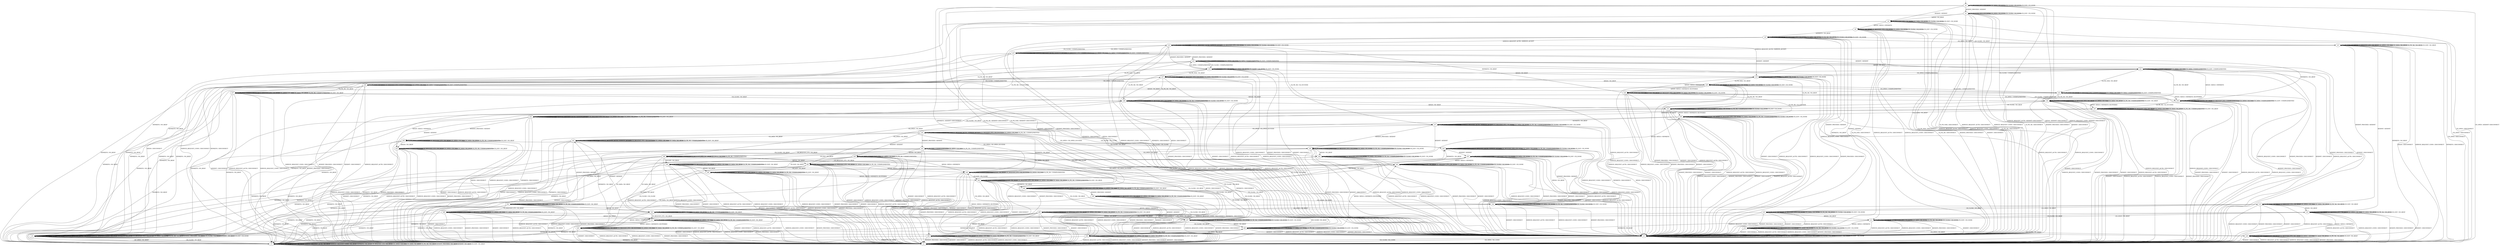 digraph G {
s0 [label="s0"];
s0 -> s3[label="UA_PK_NOK / KEXINIT+DISCONNECT "];
s0 -> s3[label="KEX30 / KEXINIT+DISCONNECT "];
s0 -> s3[label="SERVICE_REQUEST_AUTH / KEXINIT+DISCONNECT "];
s0 -> s3[label="SERVICE_REQUEST_CONN / KEXINIT+DISCONNECT "];
s0 -> s3[label="NEWKEYS / KEXINIT+DISCONNECT "];
s0 -> s0[label="CH_REQUEST_PTY / CH_NONE "];
s0 -> s1[label="CH_OPEN / KEXINIT+DISCONNECT "];
s0 -> s0[label="CH_DATA / CH_NONE "];
s0 -> s3[label="UA_PK_OK / KEXINIT+DISCONNECT "];
s0 -> s2[label="KEXINIT_PROCEED / KEXINIT "];
s0 -> s0[label="CH_CLOSE / CH_NONE "];
s0 -> s4[label="KEXINIT / KEXINIT "];
s0 -> s0[label="CH_EOF / CH_NONE "];
s1 [label="s1"];
s1 -> s1[label="UA_PK_NOK / NO_CONN "];
s1 -> s1[label="KEX30 / NO_CONN "];
s1 -> s1[label="SERVICE_REQUEST_AUTH / NO_CONN "];
s1 -> s1[label="SERVICE_REQUEST_CONN / NO_CONN "];
s1 -> s1[label="NEWKEYS / NO_CONN "];
s1 -> s1[label="CH_REQUEST_PTY / NO_CONN "];
s1 -> s1[label="CH_OPEN / CH_MAX "];
s1 -> s1[label="CH_DATA / NO_CONN "];
s1 -> s1[label="UA_PK_OK / NO_CONN "];
s1 -> s1[label="KEXINIT_PROCEED / NO_CONN "];
s1 -> s3[label="CH_CLOSE / NO_CONN "];
s1 -> s1[label="KEXINIT / NO_CONN "];
s1 -> s1[label="CH_EOF / NO_CONN "];
s2 [label="s2"];
s2 -> s3[label="UA_PK_NOK / DISCONNECT "];
s2 -> s4[label="KEX30 / NO_RESP "];
s2 -> s3[label="SERVICE_REQUEST_AUTH / DISCONNECT "];
s2 -> s3[label="SERVICE_REQUEST_CONN / DISCONNECT "];
s2 -> s5[label="NEWKEYS / NO_RESP "];
s2 -> s2[label="CH_REQUEST_PTY / CH_NONE "];
s2 -> s1[label="CH_OPEN / DISCONNECT "];
s2 -> s2[label="CH_DATA / CH_NONE "];
s2 -> s3[label="UA_PK_OK / DISCONNECT "];
s2 -> s3[label="KEXINIT_PROCEED / DISCONNECT "];
s2 -> s2[label="CH_CLOSE / CH_NONE "];
s2 -> s3[label="KEXINIT / DISCONNECT "];
s2 -> s2[label="CH_EOF / CH_NONE "];
s3 [label="s3"];
s3 -> s3[label="UA_PK_NOK / NO_CONN "];
s3 -> s3[label="KEX30 / NO_CONN "];
s3 -> s3[label="SERVICE_REQUEST_AUTH / NO_CONN "];
s3 -> s3[label="SERVICE_REQUEST_CONN / NO_CONN "];
s3 -> s3[label="NEWKEYS / NO_CONN "];
s3 -> s3[label="CH_REQUEST_PTY / CH_NONE "];
s3 -> s1[label="CH_OPEN / NO_CONN "];
s3 -> s3[label="CH_DATA / CH_NONE "];
s3 -> s3[label="UA_PK_OK / NO_CONN "];
s3 -> s3[label="KEXINIT_PROCEED / NO_CONN "];
s3 -> s3[label="CH_CLOSE / CH_NONE "];
s3 -> s3[label="KEXINIT / NO_CONN "];
s3 -> s3[label="CH_EOF / CH_NONE "];
s4 [label="s4"];
s4 -> s3[label="UA_PK_NOK / DISCONNECT "];
s4 -> s6[label="KEX30 / KEX31+NEWKEYS "];
s4 -> s3[label="SERVICE_REQUEST_AUTH / DISCONNECT "];
s4 -> s3[label="SERVICE_REQUEST_CONN / DISCONNECT "];
s4 -> s5[label="NEWKEYS / NO_RESP "];
s4 -> s4[label="CH_REQUEST_PTY / CH_NONE "];
s4 -> s1[label="CH_OPEN / DISCONNECT "];
s4 -> s4[label="CH_DATA / CH_NONE "];
s4 -> s3[label="UA_PK_OK / DISCONNECT "];
s4 -> s3[label="KEXINIT_PROCEED / DISCONNECT "];
s4 -> s4[label="CH_CLOSE / CH_NONE "];
s4 -> s3[label="KEXINIT / DISCONNECT "];
s4 -> s4[label="CH_EOF / CH_NONE "];
s5 [label="s5"];
s5 -> s5[label="UA_PK_NOK / NO_RESP "];
s5 -> s5[label="KEX30 / NO_RESP "];
s5 -> s5[label="SERVICE_REQUEST_AUTH / NO_RESP "];
s5 -> s5[label="SERVICE_REQUEST_CONN / NO_RESP "];
s5 -> s5[label="NEWKEYS / NO_RESP "];
s5 -> s5[label="CH_REQUEST_PTY / CH_NONE "];
s5 -> s7[label="CH_OPEN / NO_RESP "];
s5 -> s5[label="CH_DATA / CH_NONE "];
s5 -> s5[label="UA_PK_OK / NO_RESP "];
s5 -> s5[label="KEXINIT_PROCEED / NO_RESP "];
s5 -> s5[label="CH_CLOSE / CH_NONE "];
s5 -> s5[label="KEXINIT / NO_RESP "];
s5 -> s5[label="CH_EOF / CH_NONE "];
s6 [label="s6"];
s6 -> s3[label="UA_PK_NOK / DISCONNECT "];
s6 -> s6[label="KEX30 / NO_RESP "];
s6 -> s3[label="SERVICE_REQUEST_AUTH / DISCONNECT "];
s6 -> s3[label="SERVICE_REQUEST_CONN / DISCONNECT "];
s6 -> s8[label="NEWKEYS / NO_RESP "];
s6 -> s6[label="CH_REQUEST_PTY / CH_NONE "];
s6 -> s1[label="CH_OPEN / DISCONNECT "];
s6 -> s6[label="CH_DATA / CH_NONE "];
s6 -> s3[label="UA_PK_OK / DISCONNECT "];
s6 -> s3[label="KEXINIT_PROCEED / DISCONNECT "];
s6 -> s6[label="CH_CLOSE / CH_NONE "];
s6 -> s3[label="KEXINIT / DISCONNECT "];
s6 -> s6[label="CH_EOF / CH_NONE "];
s7 [label="s7"];
s7 -> s7[label="UA_PK_NOK / NO_RESP "];
s7 -> s7[label="KEX30 / NO_RESP "];
s7 -> s7[label="SERVICE_REQUEST_AUTH / NO_RESP "];
s7 -> s7[label="SERVICE_REQUEST_CONN / NO_RESP "];
s7 -> s7[label="NEWKEYS / NO_RESP "];
s7 -> s7[label="CH_REQUEST_PTY / NO_RESP "];
s7 -> s7[label="CH_OPEN / CH_MAX "];
s7 -> s7[label="CH_DATA / NO_RESP "];
s7 -> s7[label="UA_PK_OK / NO_RESP "];
s7 -> s7[label="KEXINIT_PROCEED / NO_RESP "];
s7 -> s5[label="CH_CLOSE / NO_RESP "];
s7 -> s7[label="KEXINIT / NO_RESP "];
s7 -> s7[label="CH_EOF / NO_RESP "];
s8 [label="s8"];
s8 -> s8[label="UA_PK_NOK / NO_RESP "];
s8 -> s3[label="KEX30 / DISCONNECT "];
s8 -> s12[label="SERVICE_REQUEST_AUTH / SERVICE_ACCEPT "];
s8 -> s3[label="SERVICE_REQUEST_CONN / DISCONNECT "];
s8 -> s3[label="NEWKEYS / DISCONNECT "];
s8 -> s8[label="CH_REQUEST_PTY / CH_NONE "];
s8 -> s9[label="CH_OPEN / NO_RESP "];
s8 -> s8[label="CH_DATA / CH_NONE "];
s8 -> s8[label="UA_PK_OK / NO_RESP "];
s8 -> s10[label="KEXINIT_PROCEED / KEXINIT "];
s8 -> s8[label="CH_CLOSE / CH_NONE "];
s8 -> s11[label="KEXINIT / KEXINIT "];
s8 -> s8[label="CH_EOF / CH_NONE "];
s9 [label="s9"];
s9 -> s9[label="UA_PK_NOK / NO_RESP "];
s9 -> s1[label="KEX30 / DISCONNECT "];
s9 -> s15[label="SERVICE_REQUEST_AUTH / SERVICE_ACCEPT "];
s9 -> s1[label="SERVICE_REQUEST_CONN / DISCONNECT "];
s9 -> s1[label="NEWKEYS / DISCONNECT "];
s9 -> s9[label="CH_REQUEST_PTY / NO_RESP "];
s9 -> s9[label="CH_OPEN / CH_MAX "];
s9 -> s9[label="CH_DATA / NO_RESP "];
s9 -> s9[label="UA_PK_OK / NO_RESP "];
s9 -> s13[label="KEXINIT_PROCEED / KEXINIT "];
s9 -> s8[label="CH_CLOSE / NO_RESP "];
s9 -> s14[label="KEXINIT / KEXINIT "];
s9 -> s9[label="CH_EOF / NO_RESP "];
s10 [label="s10"];
s10 -> s10[label="UA_PK_NOK / NO_RESP "];
s10 -> s11[label="KEX30 / NO_RESP "];
s10 -> s3[label="SERVICE_REQUEST_AUTH / DISCONNECT "];
s10 -> s3[label="SERVICE_REQUEST_CONN / DISCONNECT "];
s10 -> s5[label="NEWKEYS / NO_RESP "];
s10 -> s10[label="CH_REQUEST_PTY / CH_NONE "];
s10 -> s13[label="CH_OPEN / NO_RESP "];
s10 -> s10[label="CH_DATA / CH_NONE "];
s10 -> s10[label="UA_PK_OK / NO_RESP "];
s10 -> s3[label="KEXINIT_PROCEED / DISCONNECT "];
s10 -> s10[label="CH_CLOSE / CH_NONE "];
s10 -> s3[label="KEXINIT / DISCONNECT "];
s10 -> s10[label="CH_EOF / CH_NONE "];
s11 [label="s11"];
s11 -> s11[label="UA_PK_NOK / NO_RESP "];
s11 -> s16[label="KEX30 / KEX31+NEWKEYS "];
s11 -> s3[label="SERVICE_REQUEST_AUTH / DISCONNECT "];
s11 -> s3[label="SERVICE_REQUEST_CONN / DISCONNECT "];
s11 -> s5[label="NEWKEYS / NO_RESP "];
s11 -> s11[label="CH_REQUEST_PTY / CH_NONE "];
s11 -> s14[label="CH_OPEN / NO_RESP "];
s11 -> s11[label="CH_DATA / CH_NONE "];
s11 -> s11[label="UA_PK_OK / NO_RESP "];
s11 -> s3[label="KEXINIT_PROCEED / DISCONNECT "];
s11 -> s11[label="CH_CLOSE / CH_NONE "];
s11 -> s3[label="KEXINIT / DISCONNECT "];
s11 -> s11[label="CH_EOF / CH_NONE "];
s12 [label="s12"];
s12 -> s12[label="UA_PK_NOK / UA_FAILURE "];
s12 -> s3[label="KEX30 / DISCONNECT "];
s12 -> s12[label="SERVICE_REQUEST_AUTH / SERVICE_ACCEPT "];
s12 -> s3[label="SERVICE_REQUEST_CONN / DISCONNECT "];
s12 -> s3[label="NEWKEYS / DISCONNECT "];
s12 -> s12[label="CH_REQUEST_PTY / CH_NONE "];
s12 -> s15[label="CH_OPEN / UNIMPLEMENTED "];
s12 -> s12[label="CH_DATA / CH_NONE "];
s12 -> s17[label="UA_PK_OK / UA_SUCCESS "];
s12 -> s18[label="KEXINIT_PROCEED / KEXINIT "];
s12 -> s12[label="CH_CLOSE / CH_NONE "];
s12 -> s19[label="KEXINIT / KEXINIT "];
s12 -> s12[label="CH_EOF / CH_NONE "];
s13 [label="s13"];
s13 -> s13[label="UA_PK_NOK / NO_RESP "];
s13 -> s14[label="KEX30 / NO_RESP "];
s13 -> s1[label="SERVICE_REQUEST_AUTH / DISCONNECT "];
s13 -> s1[label="SERVICE_REQUEST_CONN / DISCONNECT "];
s13 -> s7[label="NEWKEYS / NO_RESP "];
s13 -> s13[label="CH_REQUEST_PTY / NO_RESP "];
s13 -> s13[label="CH_OPEN / CH_MAX "];
s13 -> s13[label="CH_DATA / NO_RESP "];
s13 -> s13[label="UA_PK_OK / NO_RESP "];
s13 -> s1[label="KEXINIT_PROCEED / DISCONNECT "];
s13 -> s10[label="CH_CLOSE / NO_RESP "];
s13 -> s1[label="KEXINIT / DISCONNECT "];
s13 -> s13[label="CH_EOF / NO_RESP "];
s14 [label="s14"];
s14 -> s14[label="UA_PK_NOK / NO_RESP "];
s14 -> s20[label="KEX30 / KEX31+NEWKEYS "];
s14 -> s1[label="SERVICE_REQUEST_AUTH / DISCONNECT "];
s14 -> s1[label="SERVICE_REQUEST_CONN / DISCONNECT "];
s14 -> s7[label="NEWKEYS / NO_RESP "];
s14 -> s14[label="CH_REQUEST_PTY / NO_RESP "];
s14 -> s14[label="CH_OPEN / CH_MAX "];
s14 -> s14[label="CH_DATA / NO_RESP "];
s14 -> s14[label="UA_PK_OK / NO_RESP "];
s14 -> s1[label="KEXINIT_PROCEED / DISCONNECT "];
s14 -> s11[label="CH_CLOSE / NO_RESP "];
s14 -> s1[label="KEXINIT / DISCONNECT "];
s14 -> s14[label="CH_EOF / NO_RESP "];
s15 [label="s15"];
s15 -> s15[label="UA_PK_NOK / UA_FAILURE "];
s15 -> s1[label="KEX30 / DISCONNECT "];
s15 -> s15[label="SERVICE_REQUEST_AUTH / SERVICE_ACCEPT "];
s15 -> s1[label="SERVICE_REQUEST_CONN / DISCONNECT "];
s15 -> s1[label="NEWKEYS / DISCONNECT "];
s15 -> s15[label="CH_REQUEST_PTY / UNIMPLEMENTED "];
s15 -> s15[label="CH_OPEN / CH_MAX "];
s15 -> s15[label="CH_DATA / UNIMPLEMENTED "];
s15 -> s22[label="UA_PK_OK / UA_SUCCESS "];
s15 -> s23[label="KEXINIT_PROCEED / KEXINIT "];
s15 -> s12[label="CH_CLOSE / UNIMPLEMENTED "];
s15 -> s21[label="KEXINIT / KEXINIT "];
s15 -> s15[label="CH_EOF / UNIMPLEMENTED "];
s16 [label="s16"];
s16 -> s16[label="UA_PK_NOK / NO_RESP "];
s16 -> s16[label="KEX30 / NO_RESP "];
s16 -> s3[label="SERVICE_REQUEST_AUTH / DISCONNECT "];
s16 -> s3[label="SERVICE_REQUEST_CONN / DISCONNECT "];
s16 -> s8[label="NEWKEYS / NO_RESP "];
s16 -> s16[label="CH_REQUEST_PTY / CH_NONE "];
s16 -> s20[label="CH_OPEN / NO_RESP "];
s16 -> s16[label="CH_DATA / CH_NONE "];
s16 -> s16[label="UA_PK_OK / NO_RESP "];
s16 -> s3[label="KEXINIT_PROCEED / DISCONNECT "];
s16 -> s16[label="CH_CLOSE / CH_NONE "];
s16 -> s3[label="KEXINIT / DISCONNECT "];
s16 -> s16[label="CH_EOF / CH_NONE "];
s17 [label="s17"];
s17 -> s17[label="UA_PK_NOK / UNIMPLEMENTED "];
s17 -> s3[label="KEX30 / DISCONNECT "];
s17 -> s17[label="SERVICE_REQUEST_AUTH / SERVICE_ACCEPT "];
s17 -> s3[label="SERVICE_REQUEST_CONN / DISCONNECT "];
s17 -> s3[label="NEWKEYS / DISCONNECT "];
s17 -> s17[label="CH_REQUEST_PTY / CH_NONE "];
s17 -> s25[label="CH_OPEN / CH_OPEN_SUCCESS "];
s17 -> s17[label="CH_DATA / CH_NONE "];
s17 -> s17[label="UA_PK_OK / UNIMPLEMENTED "];
s17 -> s26[label="KEXINIT_PROCEED / KEXINIT "];
s17 -> s17[label="CH_CLOSE / CH_NONE "];
s17 -> s24[label="KEXINIT / KEXINIT "];
s17 -> s17[label="CH_EOF / CH_NONE "];
s18 [label="s18"];
s18 -> s27[label="UA_PK_NOK / NO_RESP "];
s18 -> s19[label="KEX30 / NO_RESP "];
s18 -> s3[label="SERVICE_REQUEST_AUTH / DISCONNECT "];
s18 -> s3[label="SERVICE_REQUEST_CONN / DISCONNECT "];
s18 -> s5[label="NEWKEYS / NO_RESP "];
s18 -> s18[label="CH_REQUEST_PTY / CH_NONE "];
s18 -> s23[label="CH_OPEN / UNIMPLEMENTED "];
s18 -> s18[label="CH_DATA / CH_NONE "];
s18 -> s28[label="UA_PK_OK / NO_RESP "];
s18 -> s3[label="KEXINIT_PROCEED / DISCONNECT "];
s18 -> s18[label="CH_CLOSE / CH_NONE "];
s18 -> s3[label="KEXINIT / DISCONNECT "];
s18 -> s18[label="CH_EOF / CH_NONE "];
s19 [label="s19"];
s19 -> s29[label="UA_PK_NOK / NO_RESP "];
s19 -> s30[label="KEX30 / KEX31+NEWKEYS "];
s19 -> s3[label="SERVICE_REQUEST_AUTH / DISCONNECT "];
s19 -> s3[label="SERVICE_REQUEST_CONN / DISCONNECT "];
s19 -> s5[label="NEWKEYS / NO_RESP "];
s19 -> s19[label="CH_REQUEST_PTY / CH_NONE "];
s19 -> s21[label="CH_OPEN / UNIMPLEMENTED "];
s19 -> s19[label="CH_DATA / CH_NONE "];
s19 -> s31[label="UA_PK_OK / NO_RESP "];
s19 -> s3[label="KEXINIT_PROCEED / DISCONNECT "];
s19 -> s19[label="CH_CLOSE / CH_NONE "];
s19 -> s3[label="KEXINIT / DISCONNECT "];
s19 -> s19[label="CH_EOF / CH_NONE "];
s20 [label="s20"];
s20 -> s20[label="UA_PK_NOK / NO_RESP "];
s20 -> s20[label="KEX30 / NO_RESP "];
s20 -> s1[label="SERVICE_REQUEST_AUTH / DISCONNECT "];
s20 -> s1[label="SERVICE_REQUEST_CONN / DISCONNECT "];
s20 -> s9[label="NEWKEYS / NO_RESP "];
s20 -> s20[label="CH_REQUEST_PTY / NO_RESP "];
s20 -> s20[label="CH_OPEN / CH_MAX "];
s20 -> s20[label="CH_DATA / NO_RESP "];
s20 -> s20[label="UA_PK_OK / NO_RESP "];
s20 -> s1[label="KEXINIT_PROCEED / DISCONNECT "];
s20 -> s16[label="CH_CLOSE / NO_RESP "];
s20 -> s1[label="KEXINIT / DISCONNECT "];
s20 -> s20[label="CH_EOF / NO_RESP "];
s21 [label="s21"];
s21 -> s33[label="UA_PK_NOK / NO_RESP "];
s21 -> s34[label="KEX30 / KEX31+NEWKEYS "];
s21 -> s1[label="SERVICE_REQUEST_AUTH / DISCONNECT "];
s21 -> s1[label="SERVICE_REQUEST_CONN / DISCONNECT "];
s21 -> s7[label="NEWKEYS / NO_RESP "];
s21 -> s21[label="CH_REQUEST_PTY / UNIMPLEMENTED "];
s21 -> s21[label="CH_OPEN / CH_MAX "];
s21 -> s21[label="CH_DATA / UNIMPLEMENTED "];
s21 -> s32[label="UA_PK_OK / NO_RESP "];
s21 -> s1[label="KEXINIT_PROCEED / DISCONNECT "];
s21 -> s19[label="CH_CLOSE / UNIMPLEMENTED "];
s21 -> s1[label="KEXINIT / DISCONNECT "];
s21 -> s21[label="CH_EOF / UNIMPLEMENTED "];
s22 [label="s22"];
s22 -> s22[label="UA_PK_NOK / UNIMPLEMENTED "];
s22 -> s1[label="KEX30 / DISCONNECT "];
s22 -> s22[label="SERVICE_REQUEST_AUTH / SERVICE_ACCEPT "];
s22 -> s1[label="SERVICE_REQUEST_CONN / DISCONNECT "];
s22 -> s1[label="NEWKEYS / DISCONNECT "];
s22 -> s22[label="CH_REQUEST_PTY / NO_RESP "];
s22 -> s22[label="CH_OPEN / CH_MAX "];
s22 -> s22[label="CH_DATA / NO_RESP "];
s22 -> s22[label="UA_PK_OK / UNIMPLEMENTED "];
s22 -> s36[label="KEXINIT_PROCEED / KEXINIT "];
s22 -> s17[label="CH_CLOSE / NO_RESP "];
s22 -> s35[label="KEXINIT / KEXINIT "];
s22 -> s22[label="CH_EOF / NO_RESP "];
s23 [label="s23"];
s23 -> s38[label="UA_PK_NOK / NO_RESP "];
s23 -> s21[label="KEX30 / NO_RESP "];
s23 -> s1[label="SERVICE_REQUEST_AUTH / DISCONNECT "];
s23 -> s1[label="SERVICE_REQUEST_CONN / DISCONNECT "];
s23 -> s7[label="NEWKEYS / NO_RESP "];
s23 -> s23[label="CH_REQUEST_PTY / UNIMPLEMENTED "];
s23 -> s23[label="CH_OPEN / CH_MAX "];
s23 -> s23[label="CH_DATA / UNIMPLEMENTED "];
s23 -> s37[label="UA_PK_OK / NO_RESP "];
s23 -> s1[label="KEXINIT_PROCEED / DISCONNECT "];
s23 -> s18[label="CH_CLOSE / UNIMPLEMENTED "];
s23 -> s1[label="KEXINIT / DISCONNECT "];
s23 -> s23[label="CH_EOF / UNIMPLEMENTED "];
s24 [label="s24"];
s24 -> s24[label="UA_PK_NOK / UNIMPLEMENTED "];
s24 -> s39[label="KEX30 / KEX31+NEWKEYS "];
s24 -> s3[label="SERVICE_REQUEST_AUTH / DISCONNECT "];
s24 -> s3[label="SERVICE_REQUEST_CONN / DISCONNECT "];
s24 -> s5[label="NEWKEYS / NO_RESP "];
s24 -> s24[label="CH_REQUEST_PTY / CH_NONE "];
s24 -> s40[label="CH_OPEN / NO_RESP "];
s24 -> s24[label="CH_DATA / CH_NONE "];
s24 -> s24[label="UA_PK_OK / UNIMPLEMENTED "];
s24 -> s3[label="KEXINIT_PROCEED / DISCONNECT "];
s24 -> s24[label="CH_CLOSE / CH_NONE "];
s24 -> s3[label="KEXINIT / DISCONNECT "];
s24 -> s24[label="CH_EOF / CH_NONE "];
s25 [label="s25"];
s25 -> s25[label="UA_PK_NOK / UNIMPLEMENTED "];
s25 -> s1[label="KEX30 / DISCONNECT "];
s25 -> s25[label="SERVICE_REQUEST_AUTH / SERVICE_ACCEPT "];
s25 -> s1[label="SERVICE_REQUEST_CONN / DISCONNECT "];
s25 -> s1[label="NEWKEYS / DISCONNECT "];
s25 -> s25[label="CH_REQUEST_PTY / CH_SUCCESS "];
s25 -> s25[label="CH_OPEN / CH_MAX "];
s25 -> s41[label="CH_DATA / NO_RESP "];
s25 -> s25[label="UA_PK_OK / UNIMPLEMENTED "];
s25 -> s43[label="KEXINIT_PROCEED / KEXINIT "];
s25 -> s42[label="CH_CLOSE / CH_CLOSE "];
s25 -> s45[label="KEXINIT / KEXINIT "];
s25 -> s44[label="CH_EOF / CH_CLOSE "];
s26 [label="s26"];
s26 -> s26[label="UA_PK_NOK / UNIMPLEMENTED "];
s26 -> s24[label="KEX30 / NO_RESP "];
s26 -> s3[label="SERVICE_REQUEST_AUTH / DISCONNECT "];
s26 -> s3[label="SERVICE_REQUEST_CONN / DISCONNECT "];
s26 -> s5[label="NEWKEYS / NO_RESP "];
s26 -> s26[label="CH_REQUEST_PTY / CH_NONE "];
s26 -> s46[label="CH_OPEN / NO_RESP "];
s26 -> s26[label="CH_DATA / CH_NONE "];
s26 -> s26[label="UA_PK_OK / UNIMPLEMENTED "];
s26 -> s3[label="KEXINIT_PROCEED / DISCONNECT "];
s26 -> s26[label="CH_CLOSE / CH_NONE "];
s26 -> s3[label="KEXINIT / DISCONNECT "];
s26 -> s26[label="CH_EOF / CH_NONE "];
s27 [label="s27"];
s27 -> s27[label="UA_PK_NOK / NO_RESP "];
s27 -> s29[label="KEX30 / NO_RESP "];
s27 -> s3[label="SERVICE_REQUEST_AUTH / DISCONNECT "];
s27 -> s3[label="SERVICE_REQUEST_CONN / DISCONNECT "];
s27 -> s5[label="NEWKEYS / NO_RESP "];
s27 -> s27[label="CH_REQUEST_PTY / CH_NONE "];
s27 -> s38[label="CH_OPEN / UNIMPLEMENTED "];
s27 -> s27[label="CH_DATA / CH_NONE "];
s27 -> s28[label="UA_PK_OK / NO_RESP "];
s27 -> s3[label="KEXINIT_PROCEED / DISCONNECT "];
s27 -> s27[label="CH_CLOSE / CH_NONE "];
s27 -> s3[label="KEXINIT / DISCONNECT "];
s27 -> s27[label="CH_EOF / CH_NONE "];
s28 [label="s28"];
s28 -> s28[label="UA_PK_NOK / UNIMPLEMENTED "];
s28 -> s31[label="KEX30 / NO_RESP "];
s28 -> s3[label="SERVICE_REQUEST_AUTH / DISCONNECT "];
s28 -> s3[label="SERVICE_REQUEST_CONN / DISCONNECT "];
s28 -> s5[label="NEWKEYS / NO_RESP "];
s28 -> s28[label="CH_REQUEST_PTY / CH_NONE "];
s28 -> s46[label="CH_OPEN / NO_RESP "];
s28 -> s28[label="CH_DATA / CH_NONE "];
s28 -> s28[label="UA_PK_OK / UNIMPLEMENTED "];
s28 -> s3[label="KEXINIT_PROCEED / DISCONNECT "];
s28 -> s28[label="CH_CLOSE / CH_NONE "];
s28 -> s3[label="KEXINIT / DISCONNECT "];
s28 -> s28[label="CH_EOF / CH_NONE "];
s29 [label="s29"];
s29 -> s29[label="UA_PK_NOK / NO_RESP "];
s29 -> s30[label="KEX30 / KEX31+NEWKEYS+BUFFERED "];
s29 -> s3[label="SERVICE_REQUEST_AUTH / DISCONNECT "];
s29 -> s3[label="SERVICE_REQUEST_CONN / DISCONNECT "];
s29 -> s5[label="NEWKEYS / NO_RESP "];
s29 -> s29[label="CH_REQUEST_PTY / CH_NONE "];
s29 -> s33[label="CH_OPEN / UNIMPLEMENTED "];
s29 -> s29[label="CH_DATA / CH_NONE "];
s29 -> s31[label="UA_PK_OK / NO_RESP "];
s29 -> s3[label="KEXINIT_PROCEED / DISCONNECT "];
s29 -> s29[label="CH_CLOSE / CH_NONE "];
s29 -> s3[label="KEXINIT / DISCONNECT "];
s29 -> s29[label="CH_EOF / CH_NONE "];
s30 [label="s30"];
s30 -> s30[label="UA_PK_NOK / UA_FAILURE "];
s30 -> s30[label="KEX30 / NO_RESP "];
s30 -> s3[label="SERVICE_REQUEST_AUTH / DISCONNECT "];
s30 -> s3[label="SERVICE_REQUEST_CONN / DISCONNECT "];
s30 -> s12[label="NEWKEYS / NO_RESP "];
s30 -> s30[label="CH_REQUEST_PTY / CH_NONE "];
s30 -> s34[label="CH_OPEN / UNIMPLEMENTED "];
s30 -> s30[label="CH_DATA / CH_NONE "];
s30 -> s39[label="UA_PK_OK / UA_SUCCESS "];
s30 -> s3[label="KEXINIT_PROCEED / DISCONNECT "];
s30 -> s30[label="CH_CLOSE / CH_NONE "];
s30 -> s3[label="KEXINIT / DISCONNECT "];
s30 -> s30[label="CH_EOF / CH_NONE "];
s31 [label="s31"];
s31 -> s31[label="UA_PK_NOK / UNIMPLEMENTED "];
s31 -> s39[label="KEX30 / KEX31+NEWKEYS+BUFFERED "];
s31 -> s3[label="SERVICE_REQUEST_AUTH / DISCONNECT "];
s31 -> s3[label="SERVICE_REQUEST_CONN / DISCONNECT "];
s31 -> s5[label="NEWKEYS / NO_RESP "];
s31 -> s31[label="CH_REQUEST_PTY / CH_NONE "];
s31 -> s40[label="CH_OPEN / NO_RESP "];
s31 -> s31[label="CH_DATA / CH_NONE "];
s31 -> s31[label="UA_PK_OK / UNIMPLEMENTED "];
s31 -> s3[label="KEXINIT_PROCEED / DISCONNECT "];
s31 -> s31[label="CH_CLOSE / CH_NONE "];
s31 -> s3[label="KEXINIT / DISCONNECT "];
s31 -> s31[label="CH_EOF / CH_NONE "];
s32 [label="s32"];
s32 -> s32[label="UA_PK_NOK / UNIMPLEMENTED "];
s32 -> s47[label="KEX30 / KEX31+NEWKEYS+BUFFERED "];
s32 -> s1[label="SERVICE_REQUEST_AUTH / DISCONNECT "];
s32 -> s1[label="SERVICE_REQUEST_CONN / DISCONNECT "];
s32 -> s7[label="NEWKEYS / NO_RESP "];
s32 -> s32[label="CH_REQUEST_PTY / NO_RESP "];
s32 -> s32[label="CH_OPEN / CH_MAX "];
s32 -> s32[label="CH_DATA / NO_RESP "];
s32 -> s32[label="UA_PK_OK / UNIMPLEMENTED "];
s32 -> s1[label="KEXINIT_PROCEED / DISCONNECT "];
s32 -> s31[label="CH_CLOSE / NO_RESP "];
s32 -> s1[label="KEXINIT / DISCONNECT "];
s32 -> s32[label="CH_EOF / NO_RESP "];
s33 [label="s33"];
s33 -> s33[label="UA_PK_NOK / NO_RESP "];
s33 -> s34[label="KEX30 / KEX31+NEWKEYS+BUFFERED "];
s33 -> s1[label="SERVICE_REQUEST_AUTH / DISCONNECT "];
s33 -> s1[label="SERVICE_REQUEST_CONN / DISCONNECT "];
s33 -> s7[label="NEWKEYS / NO_RESP "];
s33 -> s33[label="CH_REQUEST_PTY / UNIMPLEMENTED "];
s33 -> s33[label="CH_OPEN / CH_MAX "];
s33 -> s33[label="CH_DATA / UNIMPLEMENTED "];
s33 -> s32[label="UA_PK_OK / NO_RESP "];
s33 -> s1[label="KEXINIT_PROCEED / DISCONNECT "];
s33 -> s29[label="CH_CLOSE / UNIMPLEMENTED "];
s33 -> s1[label="KEXINIT / DISCONNECT "];
s33 -> s33[label="CH_EOF / UNIMPLEMENTED "];
s34 [label="s34"];
s34 -> s34[label="UA_PK_NOK / UA_FAILURE "];
s34 -> s34[label="KEX30 / NO_RESP "];
s34 -> s1[label="SERVICE_REQUEST_AUTH / DISCONNECT "];
s34 -> s1[label="SERVICE_REQUEST_CONN / DISCONNECT "];
s34 -> s15[label="NEWKEYS / NO_RESP "];
s34 -> s34[label="CH_REQUEST_PTY / UNIMPLEMENTED "];
s34 -> s34[label="CH_OPEN / CH_MAX "];
s34 -> s34[label="CH_DATA / UNIMPLEMENTED "];
s34 -> s47[label="UA_PK_OK / UA_SUCCESS "];
s34 -> s1[label="KEXINIT_PROCEED / DISCONNECT "];
s34 -> s30[label="CH_CLOSE / UNIMPLEMENTED "];
s34 -> s1[label="KEXINIT / DISCONNECT "];
s34 -> s34[label="CH_EOF / UNIMPLEMENTED "];
s35 [label="s35"];
s35 -> s35[label="UA_PK_NOK / UNIMPLEMENTED "];
s35 -> s47[label="KEX30 / KEX31+NEWKEYS "];
s35 -> s1[label="SERVICE_REQUEST_AUTH / DISCONNECT "];
s35 -> s1[label="SERVICE_REQUEST_CONN / DISCONNECT "];
s35 -> s7[label="NEWKEYS / NO_RESP "];
s35 -> s35[label="CH_REQUEST_PTY / NO_RESP "];
s35 -> s35[label="CH_OPEN / CH_MAX "];
s35 -> s35[label="CH_DATA / NO_RESP "];
s35 -> s35[label="UA_PK_OK / UNIMPLEMENTED "];
s35 -> s1[label="KEXINIT_PROCEED / DISCONNECT "];
s35 -> s24[label="CH_CLOSE / NO_RESP "];
s35 -> s1[label="KEXINIT / DISCONNECT "];
s35 -> s35[label="CH_EOF / NO_RESP "];
s36 [label="s36"];
s36 -> s36[label="UA_PK_NOK / UNIMPLEMENTED "];
s36 -> s35[label="KEX30 / NO_RESP "];
s36 -> s1[label="SERVICE_REQUEST_AUTH / DISCONNECT "];
s36 -> s1[label="SERVICE_REQUEST_CONN / DISCONNECT "];
s36 -> s7[label="NEWKEYS / NO_RESP "];
s36 -> s36[label="CH_REQUEST_PTY / NO_RESP "];
s36 -> s36[label="CH_OPEN / CH_MAX "];
s36 -> s36[label="CH_DATA / NO_RESP "];
s36 -> s36[label="UA_PK_OK / UNIMPLEMENTED "];
s36 -> s1[label="KEXINIT_PROCEED / DISCONNECT "];
s36 -> s26[label="CH_CLOSE / NO_RESP "];
s36 -> s1[label="KEXINIT / DISCONNECT "];
s36 -> s36[label="CH_EOF / NO_RESP "];
s37 [label="s37"];
s37 -> s37[label="UA_PK_NOK / UNIMPLEMENTED "];
s37 -> s32[label="KEX30 / NO_RESP "];
s37 -> s1[label="SERVICE_REQUEST_AUTH / DISCONNECT "];
s37 -> s1[label="SERVICE_REQUEST_CONN / DISCONNECT "];
s37 -> s7[label="NEWKEYS / NO_RESP "];
s37 -> s37[label="CH_REQUEST_PTY / NO_RESP "];
s37 -> s37[label="CH_OPEN / CH_MAX "];
s37 -> s37[label="CH_DATA / NO_RESP "];
s37 -> s37[label="UA_PK_OK / UNIMPLEMENTED "];
s37 -> s1[label="KEXINIT_PROCEED / DISCONNECT "];
s37 -> s28[label="CH_CLOSE / NO_RESP "];
s37 -> s1[label="KEXINIT / DISCONNECT "];
s37 -> s37[label="CH_EOF / NO_RESP "];
s38 [label="s38"];
s38 -> s38[label="UA_PK_NOK / NO_RESP "];
s38 -> s33[label="KEX30 / NO_RESP "];
s38 -> s1[label="SERVICE_REQUEST_AUTH / DISCONNECT "];
s38 -> s1[label="SERVICE_REQUEST_CONN / DISCONNECT "];
s38 -> s7[label="NEWKEYS / NO_RESP "];
s38 -> s38[label="CH_REQUEST_PTY / UNIMPLEMENTED "];
s38 -> s38[label="CH_OPEN / CH_MAX "];
s38 -> s38[label="CH_DATA / UNIMPLEMENTED "];
s38 -> s37[label="UA_PK_OK / NO_RESP "];
s38 -> s1[label="KEXINIT_PROCEED / DISCONNECT "];
s38 -> s27[label="CH_CLOSE / UNIMPLEMENTED "];
s38 -> s1[label="KEXINIT / DISCONNECT "];
s38 -> s38[label="CH_EOF / UNIMPLEMENTED "];
s39 [label="s39"];
s39 -> s39[label="UA_PK_NOK / UNIMPLEMENTED "];
s39 -> s39[label="KEX30 / NO_RESP "];
s39 -> s3[label="SERVICE_REQUEST_AUTH / DISCONNECT "];
s39 -> s3[label="SERVICE_REQUEST_CONN / DISCONNECT "];
s39 -> s17[label="NEWKEYS / NO_RESP "];
s39 -> s39[label="CH_REQUEST_PTY / CH_NONE "];
s39 -> s48[label="CH_OPEN / CH_OPEN_SUCCESS "];
s39 -> s39[label="CH_DATA / CH_NONE "];
s39 -> s39[label="UA_PK_OK / UNIMPLEMENTED "];
s39 -> s3[label="KEXINIT_PROCEED / DISCONNECT "];
s39 -> s39[label="CH_CLOSE / CH_NONE "];
s39 -> s3[label="KEXINIT / DISCONNECT "];
s39 -> s39[label="CH_EOF / CH_NONE "];
s40 [label="s40"];
s40 -> s40[label="UA_PK_NOK / UNIMPLEMENTED "];
s40 -> s48[label="KEX30 / KEX31+NEWKEYS+BUFFERED "];
s40 -> s1[label="SERVICE_REQUEST_AUTH / DISCONNECT "];
s40 -> s1[label="SERVICE_REQUEST_CONN / DISCONNECT "];
s40 -> s7[label="NEWKEYS / NO_RESP "];
s40 -> s40[label="CH_REQUEST_PTY / NO_RESP "];
s40 -> s40[label="CH_OPEN / CH_MAX "];
s40 -> s51[label="CH_DATA / NO_RESP "];
s40 -> s40[label="UA_PK_OK / UNIMPLEMENTED "];
s40 -> s1[label="KEXINIT_PROCEED / DISCONNECT "];
s40 -> s49[label="CH_CLOSE / NO_RESP "];
s40 -> s1[label="KEXINIT / DISCONNECT "];
s40 -> s50[label="CH_EOF / NO_RESP "];
s41 [label="s41"];
s41 -> s41[label="UA_PK_NOK / UNIMPLEMENTED "];
s41 -> s1[label="KEX30 / DISCONNECT "];
s41 -> s41[label="SERVICE_REQUEST_AUTH / SERVICE_ACCEPT "];
s41 -> s1[label="SERVICE_REQUEST_CONN / DISCONNECT "];
s41 -> s1[label="NEWKEYS / DISCONNECT "];
s41 -> s41[label="CH_REQUEST_PTY / CH_SUCCESS "];
s41 -> s41[label="CH_OPEN / CH_MAX "];
s41 -> s41[label="CH_DATA / NO_RESP "];
s41 -> s41[label="UA_PK_OK / UNIMPLEMENTED "];
s41 -> s52[label="KEXINIT_PROCEED / KEXINIT "];
s41 -> s42[label="CH_CLOSE / CH_CLOSE "];
s41 -> s53[label="KEXINIT / KEXINIT "];
s41 -> s41[label="CH_EOF / NO_RESP "];
s42 [label="s42"];
s42 -> s42[label="UA_PK_NOK / UNIMPLEMENTED "];
s42 -> s3[label="KEX30 / DISCONNECT "];
s42 -> s42[label="SERVICE_REQUEST_AUTH / SERVICE_ACCEPT "];
s42 -> s3[label="SERVICE_REQUEST_CONN / DISCONNECT "];
s42 -> s3[label="NEWKEYS / DISCONNECT "];
s42 -> s42[label="CH_REQUEST_PTY / CH_NONE "];
s42 -> s25[label="CH_OPEN / CH_OPEN_SUCCESS "];
s42 -> s42[label="CH_DATA / CH_NONE "];
s42 -> s42[label="UA_PK_OK / UNIMPLEMENTED "];
s42 -> s54[label="KEXINIT_PROCEED / KEXINIT "];
s42 -> s42[label="CH_CLOSE / CH_NONE "];
s42 -> s55[label="KEXINIT / KEXINIT "];
s42 -> s42[label="CH_EOF / CH_NONE "];
s43 [label="s43"];
s43 -> s43[label="UA_PK_NOK / UNIMPLEMENTED "];
s43 -> s45[label="KEX30 / NO_RESP "];
s43 -> s1[label="SERVICE_REQUEST_AUTH / DISCONNECT "];
s43 -> s1[label="SERVICE_REQUEST_CONN / DISCONNECT "];
s43 -> s7[label="NEWKEYS / NO_RESP "];
s43 -> s46[label="CH_REQUEST_PTY / NO_RESP "];
s43 -> s43[label="CH_OPEN / CH_MAX "];
s43 -> s52[label="CH_DATA / NO_RESP "];
s43 -> s43[label="UA_PK_OK / UNIMPLEMENTED "];
s43 -> s1[label="KEXINIT_PROCEED / DISCONNECT "];
s43 -> s57[label="CH_CLOSE / NO_RESP "];
s43 -> s1[label="KEXINIT / DISCONNECT "];
s43 -> s56[label="CH_EOF / NO_RESP "];
s44 [label="s44"];
s44 -> s44[label="UA_PK_NOK / UNIMPLEMENTED "];
s44 -> s1[label="KEX30 / DISCONNECT "];
s44 -> s44[label="SERVICE_REQUEST_AUTH / SERVICE_ACCEPT "];
s44 -> s1[label="SERVICE_REQUEST_CONN / DISCONNECT "];
s44 -> s1[label="NEWKEYS / DISCONNECT "];
s44 -> s44[label="CH_REQUEST_PTY / NO_RESP "];
s44 -> s44[label="CH_OPEN / CH_MAX "];
s44 -> s44[label="CH_DATA / NO_RESP "];
s44 -> s44[label="UA_PK_OK / UNIMPLEMENTED "];
s44 -> s59[label="KEXINIT_PROCEED / KEXINIT "];
s44 -> s42[label="CH_CLOSE / NO_RESP "];
s44 -> s58[label="KEXINIT / KEXINIT "];
s44 -> s44[label="CH_EOF / NO_RESP "];
s45 [label="s45"];
s45 -> s45[label="UA_PK_NOK / UNIMPLEMENTED "];
s45 -> s48[label="KEX30 / KEX31+NEWKEYS "];
s45 -> s1[label="SERVICE_REQUEST_AUTH / DISCONNECT "];
s45 -> s1[label="SERVICE_REQUEST_CONN / DISCONNECT "];
s45 -> s7[label="NEWKEYS / NO_RESP "];
s45 -> s40[label="CH_REQUEST_PTY / NO_RESP "];
s45 -> s45[label="CH_OPEN / CH_MAX "];
s45 -> s53[label="CH_DATA / NO_RESP "];
s45 -> s45[label="UA_PK_OK / UNIMPLEMENTED "];
s45 -> s1[label="KEXINIT_PROCEED / DISCONNECT "];
s45 -> s49[label="CH_CLOSE / NO_RESP "];
s45 -> s1[label="KEXINIT / DISCONNECT "];
s45 -> s50[label="CH_EOF / NO_RESP "];
s46 [label="s46"];
s46 -> s46[label="UA_PK_NOK / UNIMPLEMENTED "];
s46 -> s40[label="KEX30 / NO_RESP "];
s46 -> s1[label="SERVICE_REQUEST_AUTH / DISCONNECT "];
s46 -> s1[label="SERVICE_REQUEST_CONN / DISCONNECT "];
s46 -> s7[label="NEWKEYS / NO_RESP "];
s46 -> s46[label="CH_REQUEST_PTY / NO_RESP "];
s46 -> s46[label="CH_OPEN / CH_MAX "];
s46 -> s60[label="CH_DATA / NO_RESP "];
s46 -> s46[label="UA_PK_OK / UNIMPLEMENTED "];
s46 -> s1[label="KEXINIT_PROCEED / DISCONNECT "];
s46 -> s57[label="CH_CLOSE / NO_RESP "];
s46 -> s1[label="KEXINIT / DISCONNECT "];
s46 -> s56[label="CH_EOF / NO_RESP "];
s47 [label="s47"];
s47 -> s47[label="UA_PK_NOK / UNIMPLEMENTED "];
s47 -> s47[label="KEX30 / NO_RESP "];
s47 -> s1[label="SERVICE_REQUEST_AUTH / DISCONNECT "];
s47 -> s1[label="SERVICE_REQUEST_CONN / DISCONNECT "];
s47 -> s22[label="NEWKEYS / NO_RESP "];
s47 -> s47[label="CH_REQUEST_PTY / NO_RESP "];
s47 -> s47[label="CH_OPEN / CH_MAX "];
s47 -> s47[label="CH_DATA / NO_RESP "];
s47 -> s47[label="UA_PK_OK / UNIMPLEMENTED "];
s47 -> s1[label="KEXINIT_PROCEED / DISCONNECT "];
s47 -> s39[label="CH_CLOSE / NO_RESP "];
s47 -> s1[label="KEXINIT / DISCONNECT "];
s47 -> s47[label="CH_EOF / NO_RESP "];
s48 [label="s48"];
s48 -> s48[label="UA_PK_NOK / UNIMPLEMENTED "];
s48 -> s48[label="KEX30 / NO_RESP "];
s48 -> s1[label="SERVICE_REQUEST_AUTH / DISCONNECT "];
s48 -> s1[label="SERVICE_REQUEST_CONN / DISCONNECT "];
s48 -> s25[label="NEWKEYS / NO_RESP "];
s48 -> s48[label="CH_REQUEST_PTY / CH_SUCCESS "];
s48 -> s48[label="CH_OPEN / CH_MAX "];
s48 -> s61[label="CH_DATA / NO_RESP "];
s48 -> s48[label="UA_PK_OK / UNIMPLEMENTED "];
s48 -> s1[label="KEXINIT_PROCEED / DISCONNECT "];
s48 -> s63[label="CH_CLOSE / CH_CLOSE "];
s48 -> s1[label="KEXINIT / DISCONNECT "];
s48 -> s62[label="CH_EOF / CH_CLOSE "];
s49 [label="s49"];
s49 -> s49[label="UA_PK_NOK / UNIMPLEMENTED "];
s49 -> s63[label="KEX30 / KEX31+NEWKEYS+BUFFERED "];
s49 -> s3[label="SERVICE_REQUEST_AUTH / DISCONNECT "];
s49 -> s3[label="SERVICE_REQUEST_CONN / DISCONNECT "];
s49 -> s5[label="NEWKEYS / NO_RESP "];
s49 -> s49[label="CH_REQUEST_PTY / CH_NONE "];
s49 -> s64[label="CH_OPEN / NO_RESP "];
s49 -> s49[label="CH_DATA / CH_NONE "];
s49 -> s49[label="UA_PK_OK / UNIMPLEMENTED "];
s49 -> s3[label="KEXINIT_PROCEED / DISCONNECT "];
s49 -> s49[label="CH_CLOSE / CH_NONE "];
s49 -> s3[label="KEXINIT / DISCONNECT "];
s49 -> s49[label="CH_EOF / CH_NONE "];
s50 [label="s50"];
s50 -> s50[label="UA_PK_NOK / UNIMPLEMENTED "];
s50 -> s62[label="KEX30 / KEX31+NEWKEYS+BUFFERED "];
s50 -> s1[label="SERVICE_REQUEST_AUTH / DISCONNECT "];
s50 -> s1[label="SERVICE_REQUEST_CONN / DISCONNECT "];
s50 -> s7[label="NEWKEYS / NO_RESP "];
s50 -> s50[label="CH_REQUEST_PTY / NO_RESP "];
s50 -> s50[label="CH_OPEN / CH_MAX "];
s50 -> s50[label="CH_DATA / NO_RESP "];
s50 -> s50[label="UA_PK_OK / UNIMPLEMENTED "];
s50 -> s1[label="KEXINIT_PROCEED / DISCONNECT "];
s50 -> s49[label="CH_CLOSE / NO_RESP "];
s50 -> s1[label="KEXINIT / DISCONNECT "];
s50 -> s50[label="CH_EOF / NO_RESP "];
s51 [label="s51"];
s51 -> s51[label="UA_PK_NOK / UNIMPLEMENTED "];
s51 -> s61[label="KEX30 / KEX31+NEWKEYS+BUFFERED "];
s51 -> s1[label="SERVICE_REQUEST_AUTH / DISCONNECT "];
s51 -> s1[label="SERVICE_REQUEST_CONN / DISCONNECT "];
s51 -> s7[label="NEWKEYS / NO_RESP "];
s51 -> s51[label="CH_REQUEST_PTY / NO_RESP "];
s51 -> s51[label="CH_OPEN / CH_MAX "];
s51 -> s51[label="CH_DATA / NO_RESP "];
s51 -> s51[label="UA_PK_OK / UNIMPLEMENTED "];
s51 -> s1[label="KEXINIT_PROCEED / DISCONNECT "];
s51 -> s49[label="CH_CLOSE / NO_RESP "];
s51 -> s1[label="KEXINIT / DISCONNECT "];
s51 -> s51[label="CH_EOF / NO_RESP "];
s52 [label="s52"];
s52 -> s52[label="UA_PK_NOK / UNIMPLEMENTED "];
s52 -> s53[label="KEX30 / NO_RESP "];
s52 -> s1[label="SERVICE_REQUEST_AUTH / DISCONNECT "];
s52 -> s1[label="SERVICE_REQUEST_CONN / DISCONNECT "];
s52 -> s7[label="NEWKEYS / NO_RESP "];
s52 -> s60[label="CH_REQUEST_PTY / NO_RESP "];
s52 -> s52[label="CH_OPEN / CH_MAX "];
s52 -> s52[label="CH_DATA / NO_RESP "];
s52 -> s52[label="UA_PK_OK / UNIMPLEMENTED "];
s52 -> s1[label="KEXINIT_PROCEED / DISCONNECT "];
s52 -> s57[label="CH_CLOSE / NO_RESP "];
s52 -> s1[label="KEXINIT / DISCONNECT "];
s52 -> s52[label="CH_EOF / NO_RESP "];
s53 [label="s53"];
s53 -> s53[label="UA_PK_NOK / UNIMPLEMENTED "];
s53 -> s61[label="KEX30 / KEX31+NEWKEYS "];
s53 -> s1[label="SERVICE_REQUEST_AUTH / DISCONNECT "];
s53 -> s1[label="SERVICE_REQUEST_CONN / DISCONNECT "];
s53 -> s7[label="NEWKEYS / NO_RESP "];
s53 -> s51[label="CH_REQUEST_PTY / NO_RESP "];
s53 -> s53[label="CH_OPEN / CH_MAX "];
s53 -> s53[label="CH_DATA / NO_RESP "];
s53 -> s53[label="UA_PK_OK / UNIMPLEMENTED "];
s53 -> s1[label="KEXINIT_PROCEED / DISCONNECT "];
s53 -> s49[label="CH_CLOSE / NO_RESP "];
s53 -> s1[label="KEXINIT / DISCONNECT "];
s53 -> s53[label="CH_EOF / NO_RESP "];
s54 [label="s54"];
s54 -> s54[label="UA_PK_NOK / UNIMPLEMENTED "];
s54 -> s55[label="KEX30 / NO_RESP "];
s54 -> s3[label="SERVICE_REQUEST_AUTH / DISCONNECT "];
s54 -> s3[label="SERVICE_REQUEST_CONN / DISCONNECT "];
s54 -> s5[label="NEWKEYS / NO_RESP "];
s54 -> s54[label="CH_REQUEST_PTY / CH_NONE "];
s54 -> s65[label="CH_OPEN / NO_RESP "];
s54 -> s54[label="CH_DATA / CH_NONE "];
s54 -> s54[label="UA_PK_OK / UNIMPLEMENTED "];
s54 -> s3[label="KEXINIT_PROCEED / DISCONNECT "];
s54 -> s54[label="CH_CLOSE / CH_NONE "];
s54 -> s3[label="KEXINIT / DISCONNECT "];
s54 -> s54[label="CH_EOF / CH_NONE "];
s55 [label="s55"];
s55 -> s55[label="UA_PK_NOK / UNIMPLEMENTED "];
s55 -> s63[label="KEX30 / KEX31+NEWKEYS "];
s55 -> s3[label="SERVICE_REQUEST_AUTH / DISCONNECT "];
s55 -> s3[label="SERVICE_REQUEST_CONN / DISCONNECT "];
s55 -> s5[label="NEWKEYS / NO_RESP "];
s55 -> s55[label="CH_REQUEST_PTY / CH_NONE "];
s55 -> s64[label="CH_OPEN / NO_RESP "];
s55 -> s55[label="CH_DATA / CH_NONE "];
s55 -> s55[label="UA_PK_OK / UNIMPLEMENTED "];
s55 -> s3[label="KEXINIT_PROCEED / DISCONNECT "];
s55 -> s55[label="CH_CLOSE / CH_NONE "];
s55 -> s3[label="KEXINIT / DISCONNECT "];
s55 -> s55[label="CH_EOF / CH_NONE "];
s56 [label="s56"];
s56 -> s56[label="UA_PK_NOK / UNIMPLEMENTED "];
s56 -> s50[label="KEX30 / NO_RESP "];
s56 -> s1[label="SERVICE_REQUEST_AUTH / DISCONNECT "];
s56 -> s1[label="SERVICE_REQUEST_CONN / DISCONNECT "];
s56 -> s7[label="NEWKEYS / NO_RESP "];
s56 -> s56[label="CH_REQUEST_PTY / NO_RESP "];
s56 -> s56[label="CH_OPEN / CH_MAX "];
s56 -> s56[label="CH_DATA / NO_RESP "];
s56 -> s56[label="UA_PK_OK / UNIMPLEMENTED "];
s56 -> s1[label="KEXINIT_PROCEED / DISCONNECT "];
s56 -> s57[label="CH_CLOSE / NO_RESP "];
s56 -> s1[label="KEXINIT / DISCONNECT "];
s56 -> s56[label="CH_EOF / NO_RESP "];
s57 [label="s57"];
s57 -> s57[label="UA_PK_NOK / UNIMPLEMENTED "];
s57 -> s49[label="KEX30 / NO_RESP "];
s57 -> s3[label="SERVICE_REQUEST_AUTH / DISCONNECT "];
s57 -> s3[label="SERVICE_REQUEST_CONN / DISCONNECT "];
s57 -> s5[label="NEWKEYS / NO_RESP "];
s57 -> s57[label="CH_REQUEST_PTY / CH_NONE "];
s57 -> s65[label="CH_OPEN / NO_RESP "];
s57 -> s57[label="CH_DATA / CH_NONE "];
s57 -> s57[label="UA_PK_OK / UNIMPLEMENTED "];
s57 -> s3[label="KEXINIT_PROCEED / DISCONNECT "];
s57 -> s57[label="CH_CLOSE / CH_NONE "];
s57 -> s3[label="KEXINIT / DISCONNECT "];
s57 -> s57[label="CH_EOF / CH_NONE "];
s58 [label="s58"];
s58 -> s58[label="UA_PK_NOK / UNIMPLEMENTED "];
s58 -> s62[label="KEX30 / KEX31+NEWKEYS "];
s58 -> s1[label="SERVICE_REQUEST_AUTH / DISCONNECT "];
s58 -> s1[label="SERVICE_REQUEST_CONN / DISCONNECT "];
s58 -> s7[label="NEWKEYS / NO_RESP "];
s58 -> s58[label="CH_REQUEST_PTY / NO_RESP "];
s58 -> s58[label="CH_OPEN / CH_MAX "];
s58 -> s58[label="CH_DATA / NO_RESP "];
s58 -> s58[label="UA_PK_OK / UNIMPLEMENTED "];
s58 -> s1[label="KEXINIT_PROCEED / DISCONNECT "];
s58 -> s55[label="CH_CLOSE / NO_RESP "];
s58 -> s1[label="KEXINIT / DISCONNECT "];
s58 -> s58[label="CH_EOF / NO_RESP "];
s59 [label="s59"];
s59 -> s59[label="UA_PK_NOK / UNIMPLEMENTED "];
s59 -> s58[label="KEX30 / NO_RESP "];
s59 -> s1[label="SERVICE_REQUEST_AUTH / DISCONNECT "];
s59 -> s1[label="SERVICE_REQUEST_CONN / DISCONNECT "];
s59 -> s7[label="NEWKEYS / NO_RESP "];
s59 -> s59[label="CH_REQUEST_PTY / NO_RESP "];
s59 -> s59[label="CH_OPEN / CH_MAX "];
s59 -> s59[label="CH_DATA / NO_RESP "];
s59 -> s59[label="UA_PK_OK / UNIMPLEMENTED "];
s59 -> s1[label="KEXINIT_PROCEED / DISCONNECT "];
s59 -> s54[label="CH_CLOSE / NO_RESP "];
s59 -> s1[label="KEXINIT / DISCONNECT "];
s59 -> s59[label="CH_EOF / NO_RESP "];
s60 [label="s60"];
s60 -> s60[label="UA_PK_NOK / UNIMPLEMENTED "];
s60 -> s51[label="KEX30 / NO_RESP "];
s60 -> s1[label="SERVICE_REQUEST_AUTH / DISCONNECT "];
s60 -> s1[label="SERVICE_REQUEST_CONN / DISCONNECT "];
s60 -> s7[label="NEWKEYS / NO_RESP "];
s60 -> s60[label="CH_REQUEST_PTY / NO_RESP "];
s60 -> s60[label="CH_OPEN / CH_MAX "];
s60 -> s60[label="CH_DATA / NO_RESP "];
s60 -> s60[label="UA_PK_OK / UNIMPLEMENTED "];
s60 -> s1[label="KEXINIT_PROCEED / DISCONNECT "];
s60 -> s57[label="CH_CLOSE / NO_RESP "];
s60 -> s1[label="KEXINIT / DISCONNECT "];
s60 -> s60[label="CH_EOF / NO_RESP "];
s61 [label="s61"];
s61 -> s61[label="UA_PK_NOK / UNIMPLEMENTED "];
s61 -> s61[label="KEX30 / NO_RESP "];
s61 -> s1[label="SERVICE_REQUEST_AUTH / DISCONNECT "];
s61 -> s1[label="SERVICE_REQUEST_CONN / DISCONNECT "];
s61 -> s41[label="NEWKEYS / NO_RESP "];
s61 -> s61[label="CH_REQUEST_PTY / CH_SUCCESS "];
s61 -> s61[label="CH_OPEN / CH_MAX "];
s61 -> s61[label="CH_DATA / NO_RESP "];
s61 -> s61[label="UA_PK_OK / UNIMPLEMENTED "];
s61 -> s1[label="KEXINIT_PROCEED / DISCONNECT "];
s61 -> s63[label="CH_CLOSE / CH_CLOSE "];
s61 -> s1[label="KEXINIT / DISCONNECT "];
s61 -> s61[label="CH_EOF / NO_RESP "];
s62 [label="s62"];
s62 -> s62[label="UA_PK_NOK / UNIMPLEMENTED "];
s62 -> s62[label="KEX30 / NO_RESP "];
s62 -> s1[label="SERVICE_REQUEST_AUTH / DISCONNECT "];
s62 -> s1[label="SERVICE_REQUEST_CONN / DISCONNECT "];
s62 -> s44[label="NEWKEYS / NO_RESP "];
s62 -> s62[label="CH_REQUEST_PTY / NO_RESP "];
s62 -> s62[label="CH_OPEN / CH_MAX "];
s62 -> s62[label="CH_DATA / NO_RESP "];
s62 -> s62[label="UA_PK_OK / UNIMPLEMENTED "];
s62 -> s1[label="KEXINIT_PROCEED / DISCONNECT "];
s62 -> s63[label="CH_CLOSE / NO_RESP "];
s62 -> s1[label="KEXINIT / DISCONNECT "];
s62 -> s62[label="CH_EOF / NO_RESP "];
s63 [label="s63"];
s63 -> s63[label="UA_PK_NOK / UNIMPLEMENTED "];
s63 -> s63[label="KEX30 / NO_RESP "];
s63 -> s3[label="SERVICE_REQUEST_AUTH / DISCONNECT "];
s63 -> s3[label="SERVICE_REQUEST_CONN / DISCONNECT "];
s63 -> s42[label="NEWKEYS / NO_RESP "];
s63 -> s63[label="CH_REQUEST_PTY / CH_NONE "];
s63 -> s48[label="CH_OPEN / CH_OPEN_SUCCESS "];
s63 -> s63[label="CH_DATA / CH_NONE "];
s63 -> s63[label="UA_PK_OK / UNIMPLEMENTED "];
s63 -> s3[label="KEXINIT_PROCEED / DISCONNECT "];
s63 -> s63[label="CH_CLOSE / CH_NONE "];
s63 -> s3[label="KEXINIT / DISCONNECT "];
s63 -> s63[label="CH_EOF / CH_NONE "];
s64 [label="s64"];
s64 -> s64[label="UA_PK_NOK / UNIMPLEMENTED "];
s64 -> s48[label="KEX30 / KEX31+NEWKEYS+BUFFERED "];
s64 -> s1[label="SERVICE_REQUEST_AUTH / DISCONNECT "];
s64 -> s1[label="SERVICE_REQUEST_CONN / DISCONNECT "];
s64 -> s7[label="NEWKEYS / NO_RESP "];
s64 -> s64[label="CH_REQUEST_PTY / NO_RESP "];
s64 -> s64[label="CH_OPEN / CH_MAX "];
s64 -> s64[label="CH_DATA / NO_RESP "];
s64 -> s64[label="UA_PK_OK / UNIMPLEMENTED "];
s64 -> s1[label="KEXINIT_PROCEED / DISCONNECT "];
s64 -> s49[label="CH_CLOSE / NO_RESP "];
s64 -> s1[label="KEXINIT / DISCONNECT "];
s64 -> s64[label="CH_EOF / NO_RESP "];
s65 [label="s65"];
s65 -> s65[label="UA_PK_NOK / UNIMPLEMENTED "];
s65 -> s64[label="KEX30 / NO_RESP "];
s65 -> s1[label="SERVICE_REQUEST_AUTH / DISCONNECT "];
s65 -> s1[label="SERVICE_REQUEST_CONN / DISCONNECT "];
s65 -> s7[label="NEWKEYS / NO_RESP "];
s65 -> s65[label="CH_REQUEST_PTY / NO_RESP "];
s65 -> s65[label="CH_OPEN / CH_MAX "];
s65 -> s65[label="CH_DATA / NO_RESP "];
s65 -> s65[label="UA_PK_OK / UNIMPLEMENTED "];
s65 -> s1[label="KEXINIT_PROCEED / DISCONNECT "];
s65 -> s57[label="CH_CLOSE / NO_RESP "];
s65 -> s1[label="KEXINIT / DISCONNECT "];
s65 -> s65[label="CH_EOF / NO_RESP "];
__start0 [label="" shape="none" width="0" height="0"];
__start0 -> s0;
}
